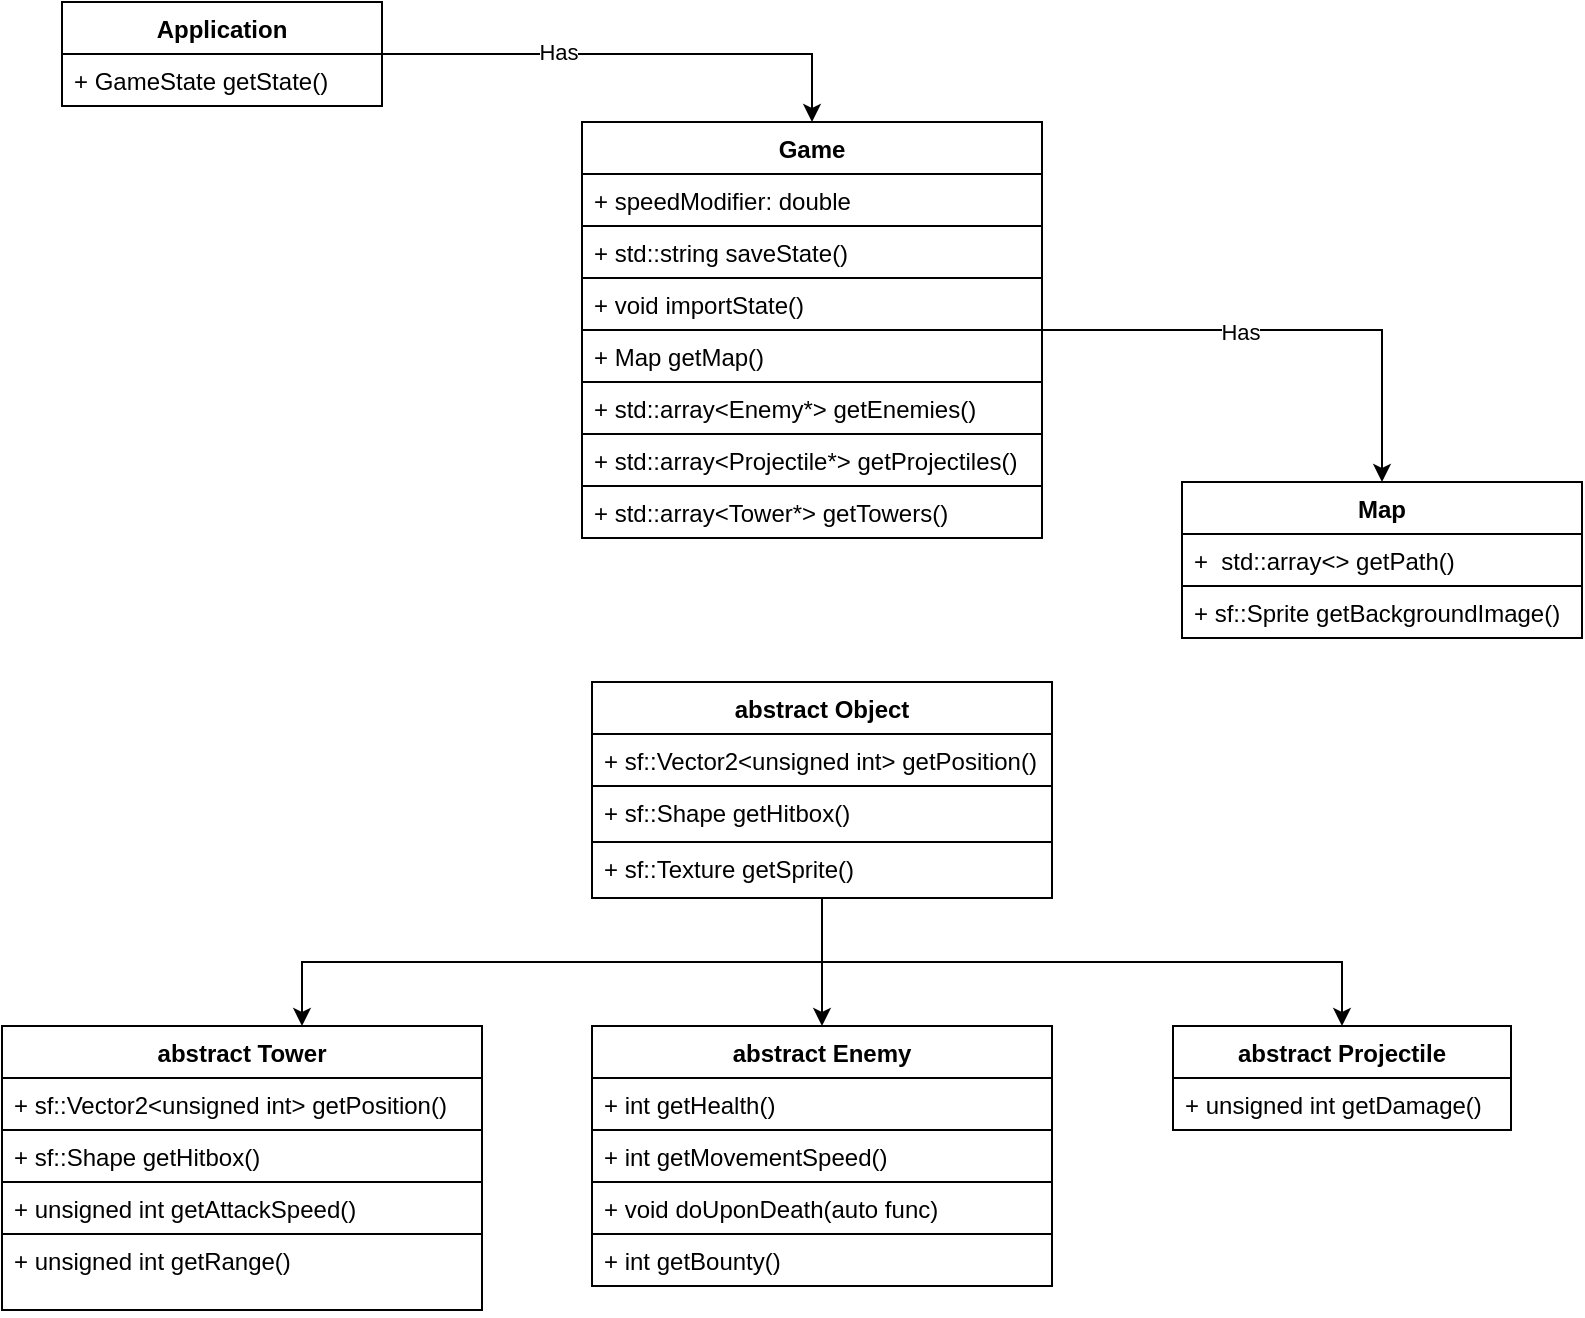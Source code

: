 <mxfile version="15.6.6" type="device"><diagram id="raHxiUCK1Bx3wnCyZwki" name="Page-1"><mxGraphModel dx="1474" dy="799" grid="1" gridSize="10" guides="1" tooltips="1" connect="1" arrows="1" fold="1" page="1" pageScale="1" pageWidth="827" pageHeight="1169" math="0" shadow="0"><root><mxCell id="0"/><mxCell id="1" parent="0"/><mxCell id="1twPC2bRqf35OBvsygGO-1" value="abstract Tower" style="swimlane;fontStyle=1;align=center;verticalAlign=top;childLayout=stackLayout;horizontal=1;startSize=26;horizontalStack=0;resizeParent=1;resizeParentMax=0;resizeLast=0;collapsible=1;marginBottom=0;fontColor=default;strokeColor=default;fillColor=default;" vertex="1" parent="1"><mxGeometry x="610" y="592" width="240" height="142" as="geometry"/></mxCell><mxCell id="1twPC2bRqf35OBvsygGO-2" value="+ sf::Vector2&lt;unsigned int&gt; getPosition()" style="text;strokeColor=default;fillColor=default;align=left;verticalAlign=top;spacingLeft=4;spacingRight=4;overflow=hidden;rotatable=0;points=[[0,0.5],[1,0.5]];portConstraint=eastwest;fontColor=default;" vertex="1" parent="1twPC2bRqf35OBvsygGO-1"><mxGeometry y="26" width="240" height="26" as="geometry"/></mxCell><mxCell id="1twPC2bRqf35OBvsygGO-4" value="+ sf::Shape getHitbox()" style="text;strokeColor=default;fillColor=default;align=left;verticalAlign=top;spacingLeft=4;spacingRight=4;overflow=hidden;rotatable=0;points=[[0,0.5],[1,0.5]];portConstraint=eastwest;fontColor=default;" vertex="1" parent="1twPC2bRqf35OBvsygGO-1"><mxGeometry y="52" width="240" height="26" as="geometry"/></mxCell><mxCell id="1twPC2bRqf35OBvsygGO-5" value="+ unsigned int getAttackSpeed()" style="text;strokeColor=default;fillColor=default;align=left;verticalAlign=top;spacingLeft=4;spacingRight=4;overflow=hidden;rotatable=0;points=[[0,0.5],[1,0.5]];portConstraint=eastwest;fontColor=default;" vertex="1" parent="1twPC2bRqf35OBvsygGO-1"><mxGeometry y="78" width="240" height="26" as="geometry"/></mxCell><mxCell id="1twPC2bRqf35OBvsygGO-6" value="+ unsigned int getRange()" style="text;strokeColor=default;fillColor=default;align=left;verticalAlign=top;spacingLeft=4;spacingRight=4;overflow=hidden;rotatable=0;points=[[0,0.5],[1,0.5]];portConstraint=eastwest;fontColor=default;" vertex="1" parent="1twPC2bRqf35OBvsygGO-1"><mxGeometry y="104" width="240" height="38" as="geometry"/></mxCell><mxCell id="1twPC2bRqf35OBvsygGO-73" style="edgeStyle=orthogonalEdgeStyle;rounded=0;orthogonalLoop=1;jettySize=auto;html=1;entryX=0.5;entryY=0;entryDx=0;entryDy=0;labelBackgroundColor=default;fontColor=default;strokeColor=default;fillColor=default;" edge="1" parent="1" source="1twPC2bRqf35OBvsygGO-7" target="1twPC2bRqf35OBvsygGO-34"><mxGeometry relative="1" as="geometry"/></mxCell><mxCell id="1twPC2bRqf35OBvsygGO-74" value="Has" style="edgeLabel;html=1;align=center;verticalAlign=middle;resizable=0;points=[];fontColor=default;" vertex="1" connectable="0" parent="1twPC2bRqf35OBvsygGO-73"><mxGeometry x="-0.197" y="-1" relative="1" as="geometry"><mxPoint as="offset"/></mxGeometry></mxCell><mxCell id="1twPC2bRqf35OBvsygGO-7" value="Game" style="swimlane;fontStyle=1;align=center;verticalAlign=top;childLayout=stackLayout;horizontal=1;startSize=26;horizontalStack=0;resizeParent=1;resizeParentMax=0;resizeLast=0;collapsible=1;marginBottom=0;fontColor=default;strokeColor=default;fillColor=default;" vertex="1" parent="1"><mxGeometry x="900" y="140" width="230" height="208" as="geometry"/></mxCell><mxCell id="1twPC2bRqf35OBvsygGO-8" value="+ speedModifier: double" style="text;strokeColor=default;fillColor=default;align=left;verticalAlign=top;spacingLeft=4;spacingRight=4;overflow=hidden;rotatable=0;points=[[0,0.5],[1,0.5]];portConstraint=eastwest;fontColor=default;" vertex="1" parent="1twPC2bRqf35OBvsygGO-7"><mxGeometry y="26" width="230" height="26" as="geometry"/></mxCell><mxCell id="1twPC2bRqf35OBvsygGO-10" value="+ std::string saveState()" style="text;strokeColor=default;fillColor=default;align=left;verticalAlign=top;spacingLeft=4;spacingRight=4;overflow=hidden;rotatable=0;points=[[0,0.5],[1,0.5]];portConstraint=eastwest;fontColor=default;" vertex="1" parent="1twPC2bRqf35OBvsygGO-7"><mxGeometry y="52" width="230" height="26" as="geometry"/></mxCell><mxCell id="1twPC2bRqf35OBvsygGO-11" value="+ void importState()" style="text;strokeColor=default;fillColor=default;align=left;verticalAlign=top;spacingLeft=4;spacingRight=4;overflow=hidden;rotatable=0;points=[[0,0.5],[1,0.5]];portConstraint=eastwest;fontColor=default;" vertex="1" parent="1twPC2bRqf35OBvsygGO-7"><mxGeometry y="78" width="230" height="26" as="geometry"/></mxCell><mxCell id="1twPC2bRqf35OBvsygGO-12" value="+ Map getMap()" style="text;strokeColor=default;fillColor=default;align=left;verticalAlign=top;spacingLeft=4;spacingRight=4;overflow=hidden;rotatable=0;points=[[0,0.5],[1,0.5]];portConstraint=eastwest;fontColor=default;" vertex="1" parent="1twPC2bRqf35OBvsygGO-7"><mxGeometry y="104" width="230" height="26" as="geometry"/></mxCell><mxCell id="1twPC2bRqf35OBvsygGO-13" value="+ std::array&lt;Enemy*&gt; getEnemies()" style="text;strokeColor=default;fillColor=default;align=left;verticalAlign=top;spacingLeft=4;spacingRight=4;overflow=hidden;rotatable=0;points=[[0,0.5],[1,0.5]];portConstraint=eastwest;fontColor=default;" vertex="1" parent="1twPC2bRqf35OBvsygGO-7"><mxGeometry y="130" width="230" height="26" as="geometry"/></mxCell><mxCell id="1twPC2bRqf35OBvsygGO-14" value="+ std::array&lt;Projectile*&gt; getProjectiles()&#10;&#10;" style="text;strokeColor=default;fillColor=default;align=left;verticalAlign=top;spacingLeft=4;spacingRight=4;overflow=hidden;rotatable=0;points=[[0,0.5],[1,0.5]];portConstraint=eastwest;fontColor=default;" vertex="1" parent="1twPC2bRqf35OBvsygGO-7"><mxGeometry y="156" width="230" height="26" as="geometry"/></mxCell><mxCell id="1twPC2bRqf35OBvsygGO-15" value="+ std::array&lt;Tower*&gt; getTowers()" style="text;strokeColor=default;fillColor=default;align=left;verticalAlign=top;spacingLeft=4;spacingRight=4;overflow=hidden;rotatable=0;points=[[0,0.5],[1,0.5]];portConstraint=eastwest;fontColor=default;" vertex="1" parent="1twPC2bRqf35OBvsygGO-7"><mxGeometry y="182" width="230" height="26" as="geometry"/></mxCell><mxCell id="1twPC2bRqf35OBvsygGO-16" value="abstract Projectile" style="swimlane;fontStyle=1;align=center;verticalAlign=top;childLayout=stackLayout;horizontal=1;startSize=26;horizontalStack=0;resizeParent=1;resizeParentMax=0;resizeLast=0;collapsible=1;marginBottom=0;fontColor=default;strokeColor=default;fillColor=default;" vertex="1" parent="1"><mxGeometry x="1195.5" y="592" width="169" height="52" as="geometry"/></mxCell><mxCell id="1twPC2bRqf35OBvsygGO-19" value="+ unsigned int getDamage()" style="text;strokeColor=default;fillColor=default;align=left;verticalAlign=top;spacingLeft=4;spacingRight=4;overflow=hidden;rotatable=0;points=[[0,0.5],[1,0.5]];portConstraint=eastwest;fontColor=default;" vertex="1" parent="1twPC2bRqf35OBvsygGO-16"><mxGeometry y="26" width="169" height="26" as="geometry"/></mxCell><mxCell id="1twPC2bRqf35OBvsygGO-43" value="" style="edgeStyle=orthogonalEdgeStyle;rounded=0;orthogonalLoop=1;jettySize=auto;html=1;labelBackgroundColor=default;fontColor=default;strokeColor=default;entryX=0.5;entryY=0;entryDx=0;entryDy=0;fillColor=default;" edge="1" parent="1" source="1twPC2bRqf35OBvsygGO-21" target="1twPC2bRqf35OBvsygGO-27"><mxGeometry relative="1" as="geometry"><Array as="points"><mxPoint x="1020" y="530"/><mxPoint x="1020" y="530"/></Array></mxGeometry></mxCell><mxCell id="1twPC2bRqf35OBvsygGO-21" value="abstract Object" style="swimlane;fontStyle=1;align=center;verticalAlign=top;childLayout=stackLayout;horizontal=1;startSize=26;horizontalStack=0;resizeParent=1;resizeParentMax=0;resizeLast=0;collapsible=1;marginBottom=0;fontColor=default;strokeColor=default;fillColor=default;" vertex="1" parent="1"><mxGeometry x="905" y="420" width="230" height="108" as="geometry"><mxRectangle x="905" y="442" width="120" height="26" as="alternateBounds"/></mxGeometry></mxCell><mxCell id="1twPC2bRqf35OBvsygGO-22" value="+ sf::Vector2&lt;unsigned int&gt; getPosition()" style="text;strokeColor=default;fillColor=default;align=left;verticalAlign=top;spacingLeft=4;spacingRight=4;overflow=hidden;rotatable=0;points=[[0,0.5],[1,0.5]];portConstraint=eastwest;fontColor=default;" vertex="1" parent="1twPC2bRqf35OBvsygGO-21"><mxGeometry y="26" width="230" height="26" as="geometry"/></mxCell><mxCell id="1twPC2bRqf35OBvsygGO-62" value="+ sf::Shape getHitbox()" style="text;strokeColor=default;fillColor=default;align=left;verticalAlign=top;spacingLeft=4;spacingRight=4;overflow=hidden;rotatable=0;points=[[0,0.5],[1,0.5]];portConstraint=eastwest;fontColor=default;" vertex="1" parent="1twPC2bRqf35OBvsygGO-21"><mxGeometry y="52" width="230" height="28" as="geometry"/></mxCell><mxCell id="1twPC2bRqf35OBvsygGO-24" value="+ sf::Texture getSprite()" style="text;strokeColor=default;fillColor=default;align=left;verticalAlign=top;spacingLeft=4;spacingRight=4;overflow=hidden;rotatable=0;points=[[0,0.5],[1,0.5]];portConstraint=eastwest;fontColor=default;" vertex="1" parent="1twPC2bRqf35OBvsygGO-21"><mxGeometry y="80" width="230" height="28" as="geometry"/></mxCell><mxCell id="1twPC2bRqf35OBvsygGO-25" style="edgeStyle=orthogonalEdgeStyle;rounded=0;orthogonalLoop=1;jettySize=auto;html=1;labelBackgroundColor=default;fontColor=default;strokeColor=default;fillColor=default;exitX=0.5;exitY=1;exitDx=0;exitDy=0;" edge="1" parent="1" source="1twPC2bRqf35OBvsygGO-21" target="1twPC2bRqf35OBvsygGO-16"><mxGeometry relative="1" as="geometry"><Array as="points"><mxPoint x="1020" y="560"/><mxPoint x="1280" y="560"/></Array></mxGeometry></mxCell><mxCell id="1twPC2bRqf35OBvsygGO-26" style="edgeStyle=orthogonalEdgeStyle;rounded=0;orthogonalLoop=1;jettySize=auto;html=1;labelBackgroundColor=default;fontColor=default;strokeColor=default;fillColor=default;exitX=0.5;exitY=1;exitDx=0;exitDy=0;" edge="1" parent="1" source="1twPC2bRqf35OBvsygGO-21" target="1twPC2bRqf35OBvsygGO-1"><mxGeometry relative="1" as="geometry"><mxPoint x="1020" y="480" as="sourcePoint"/><Array as="points"><mxPoint x="1020" y="560"/><mxPoint x="760" y="560"/></Array></mxGeometry></mxCell><mxCell id="1twPC2bRqf35OBvsygGO-27" value="abstract Enemy" style="swimlane;fontStyle=1;align=center;verticalAlign=top;childLayout=stackLayout;horizontal=1;startSize=26;horizontalStack=0;resizeParent=1;resizeParentMax=0;resizeLast=0;collapsible=1;marginBottom=0;fontColor=default;strokeColor=default;fillColor=default;" vertex="1" parent="1"><mxGeometry x="905" y="592" width="230" height="130" as="geometry"/></mxCell><mxCell id="1twPC2bRqf35OBvsygGO-28" value="+ int getHealth()" style="text;strokeColor=default;fillColor=default;align=left;verticalAlign=top;spacingLeft=4;spacingRight=4;overflow=hidden;rotatable=0;points=[[0,0.5],[1,0.5]];portConstraint=eastwest;fontColor=default;" vertex="1" parent="1twPC2bRqf35OBvsygGO-27"><mxGeometry y="26" width="230" height="26" as="geometry"/></mxCell><mxCell id="1twPC2bRqf35OBvsygGO-30" value="+ int getMovementSpeed()" style="text;strokeColor=default;fillColor=default;align=left;verticalAlign=top;spacingLeft=4;spacingRight=4;overflow=hidden;rotatable=0;points=[[0,0.5],[1,0.5]];portConstraint=eastwest;fontColor=default;" vertex="1" parent="1twPC2bRqf35OBvsygGO-27"><mxGeometry y="52" width="230" height="26" as="geometry"/></mxCell><mxCell id="1twPC2bRqf35OBvsygGO-31" value="+ void doUponDeath(auto func)" style="text;strokeColor=default;fillColor=default;align=left;verticalAlign=top;spacingLeft=4;spacingRight=4;overflow=hidden;rotatable=0;points=[[0,0.5],[1,0.5]];portConstraint=eastwest;fontColor=default;" vertex="1" parent="1twPC2bRqf35OBvsygGO-27"><mxGeometry y="78" width="230" height="26" as="geometry"/></mxCell><mxCell id="1twPC2bRqf35OBvsygGO-32" value="+ int getBounty()" style="text;strokeColor=default;fillColor=default;align=left;verticalAlign=top;spacingLeft=4;spacingRight=4;overflow=hidden;rotatable=0;points=[[0,0.5],[1,0.5]];portConstraint=eastwest;fontColor=default;" vertex="1" parent="1twPC2bRqf35OBvsygGO-27"><mxGeometry y="104" width="230" height="26" as="geometry"/></mxCell><mxCell id="1twPC2bRqf35OBvsygGO-34" value="Map" style="swimlane;fontStyle=1;align=center;verticalAlign=top;childLayout=stackLayout;horizontal=1;startSize=26;horizontalStack=0;resizeParent=1;resizeParentMax=0;resizeLast=0;collapsible=1;marginBottom=0;fontColor=default;strokeColor=default;fillColor=default;" vertex="1" parent="1"><mxGeometry x="1200" y="320" width="200" height="78" as="geometry"/></mxCell><mxCell id="1twPC2bRqf35OBvsygGO-35" value="+  std::array&lt;&gt; getPath()" style="text;strokeColor=default;fillColor=default;align=left;verticalAlign=top;spacingLeft=4;spacingRight=4;overflow=hidden;rotatable=0;points=[[0,0.5],[1,0.5]];portConstraint=eastwest;fontColor=default;" vertex="1" parent="1twPC2bRqf35OBvsygGO-34"><mxGeometry y="26" width="200" height="26" as="geometry"/></mxCell><mxCell id="1twPC2bRqf35OBvsygGO-37" value="+ sf::Sprite getBackgroundImage()" style="text;strokeColor=default;fillColor=default;align=left;verticalAlign=top;spacingLeft=4;spacingRight=4;overflow=hidden;rotatable=0;points=[[0,0.5],[1,0.5]];portConstraint=eastwest;fontColor=default;" vertex="1" parent="1twPC2bRqf35OBvsygGO-34"><mxGeometry y="52" width="200" height="26" as="geometry"/></mxCell><mxCell id="1twPC2bRqf35OBvsygGO-71" value="" style="edgeStyle=orthogonalEdgeStyle;rounded=0;orthogonalLoop=1;jettySize=auto;html=1;labelBackgroundColor=default;fontColor=default;strokeColor=default;fillColor=default;entryX=0.5;entryY=0;entryDx=0;entryDy=0;" edge="1" parent="1" source="1twPC2bRqf35OBvsygGO-38" target="1twPC2bRqf35OBvsygGO-7"><mxGeometry relative="1" as="geometry"/></mxCell><mxCell id="1twPC2bRqf35OBvsygGO-72" value="Has" style="edgeLabel;html=1;align=center;verticalAlign=middle;resizable=0;points=[];fontColor=default;" vertex="1" connectable="0" parent="1twPC2bRqf35OBvsygGO-71"><mxGeometry x="-0.292" y="1" relative="1" as="geometry"><mxPoint as="offset"/></mxGeometry></mxCell><mxCell id="1twPC2bRqf35OBvsygGO-38" value="Application" style="swimlane;fontStyle=1;align=center;verticalAlign=top;childLayout=stackLayout;horizontal=1;startSize=26;horizontalStack=0;resizeParent=1;resizeParentMax=0;resizeLast=0;collapsible=1;marginBottom=0;fontColor=default;strokeColor=default;fillColor=default;" vertex="1" parent="1"><mxGeometry x="640" y="80" width="160" height="52" as="geometry"/></mxCell><mxCell id="1twPC2bRqf35OBvsygGO-41" value="+ GameState getState()" style="text;strokeColor=default;fillColor=default;align=left;verticalAlign=top;spacingLeft=4;spacingRight=4;overflow=hidden;rotatable=0;points=[[0,0.5],[1,0.5]];portConstraint=eastwest;fontColor=default;" vertex="1" parent="1twPC2bRqf35OBvsygGO-38"><mxGeometry y="26" width="160" height="26" as="geometry"/></mxCell></root></mxGraphModel></diagram></mxfile>